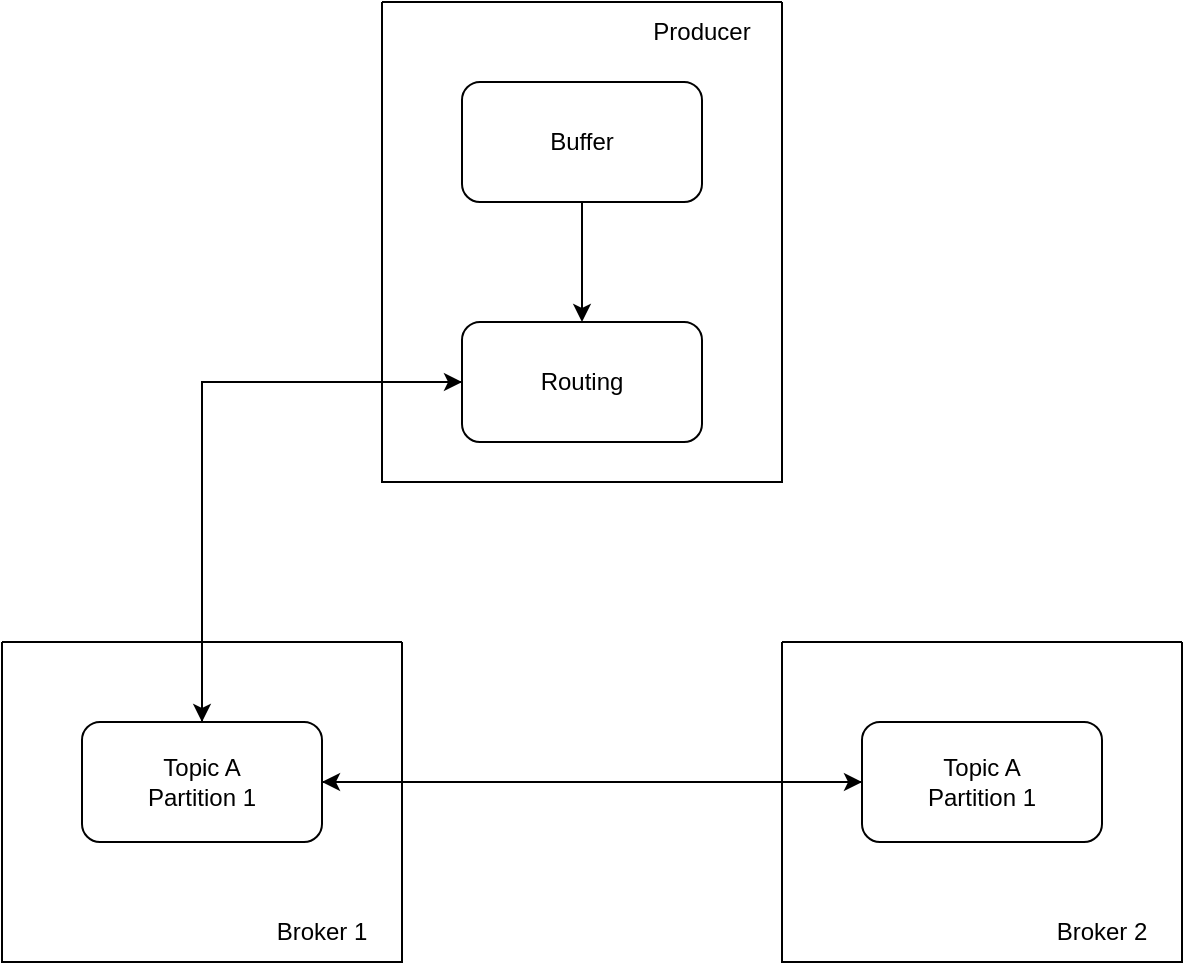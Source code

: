 <mxfile version="24.2.2" type="device">
  <diagram id="bc47vRQSer-DN1HRI0ml" name="Page-1">
    <mxGraphModel dx="882" dy="578" grid="1" gridSize="10" guides="1" tooltips="1" connect="1" arrows="1" fold="1" page="1" pageScale="1" pageWidth="850" pageHeight="1100" math="0" shadow="0">
      <root>
        <mxCell id="0" />
        <mxCell id="1" parent="0" />
        <mxCell id="qVao4xbg_2WPCuzyOfFB-2" value="" style="swimlane;startSize=0;" parent="1" vertex="1">
          <mxGeometry x="280" y="40" width="200" height="240" as="geometry" />
        </mxCell>
        <mxCell id="uFdhozR7a8qt9g8662nj-11" style="edgeStyle=orthogonalEdgeStyle;rounded=0;orthogonalLoop=1;jettySize=auto;html=1;exitX=0.5;exitY=1;exitDx=0;exitDy=0;entryX=0.5;entryY=0;entryDx=0;entryDy=0;" edge="1" parent="qVao4xbg_2WPCuzyOfFB-2" source="qVao4xbg_2WPCuzyOfFB-3" target="qVao4xbg_2WPCuzyOfFB-4">
          <mxGeometry relative="1" as="geometry" />
        </mxCell>
        <mxCell id="qVao4xbg_2WPCuzyOfFB-3" value="Buffer" style="rounded=1;whiteSpace=wrap;html=1;" parent="qVao4xbg_2WPCuzyOfFB-2" vertex="1">
          <mxGeometry x="40" y="40" width="120" height="60" as="geometry" />
        </mxCell>
        <mxCell id="qVao4xbg_2WPCuzyOfFB-4" value="Routing" style="rounded=1;whiteSpace=wrap;html=1;" parent="qVao4xbg_2WPCuzyOfFB-2" vertex="1">
          <mxGeometry x="40" y="160" width="120" height="60" as="geometry" />
        </mxCell>
        <mxCell id="qVao4xbg_2WPCuzyOfFB-8" value="Producer" style="text;html=1;align=center;verticalAlign=middle;whiteSpace=wrap;rounded=0;" parent="qVao4xbg_2WPCuzyOfFB-2" vertex="1">
          <mxGeometry x="120" width="80" height="30" as="geometry" />
        </mxCell>
        <mxCell id="uFdhozR7a8qt9g8662nj-1" value="" style="swimlane;startSize=0;" vertex="1" parent="1">
          <mxGeometry x="480" y="360" width="200" height="160" as="geometry" />
        </mxCell>
        <mxCell id="uFdhozR7a8qt9g8662nj-2" value="Topic A&lt;br&gt;Partition 1" style="rounded=1;whiteSpace=wrap;html=1;" vertex="1" parent="uFdhozR7a8qt9g8662nj-1">
          <mxGeometry x="40" y="40" width="120" height="60" as="geometry" />
        </mxCell>
        <mxCell id="uFdhozR7a8qt9g8662nj-3" value="Broker 2" style="text;html=1;align=center;verticalAlign=middle;whiteSpace=wrap;rounded=0;" vertex="1" parent="uFdhozR7a8qt9g8662nj-1">
          <mxGeometry x="120" y="130" width="80" height="30" as="geometry" />
        </mxCell>
        <mxCell id="uFdhozR7a8qt9g8662nj-4" value="" style="swimlane;startSize=0;" vertex="1" parent="1">
          <mxGeometry x="90" y="360" width="200" height="160" as="geometry" />
        </mxCell>
        <mxCell id="uFdhozR7a8qt9g8662nj-5" value="Topic A&lt;br&gt;Partition 1" style="rounded=1;whiteSpace=wrap;html=1;" vertex="1" parent="uFdhozR7a8qt9g8662nj-4">
          <mxGeometry x="40" y="40" width="120" height="60" as="geometry" />
        </mxCell>
        <mxCell id="uFdhozR7a8qt9g8662nj-6" value="Broker 1" style="text;html=1;align=center;verticalAlign=middle;whiteSpace=wrap;rounded=0;" vertex="1" parent="uFdhozR7a8qt9g8662nj-4">
          <mxGeometry x="120" y="130" width="80" height="30" as="geometry" />
        </mxCell>
        <mxCell id="uFdhozR7a8qt9g8662nj-7" style="edgeStyle=orthogonalEdgeStyle;rounded=0;orthogonalLoop=1;jettySize=auto;html=1;exitX=0;exitY=0.5;exitDx=0;exitDy=0;" edge="1" parent="1" source="qVao4xbg_2WPCuzyOfFB-4" target="uFdhozR7a8qt9g8662nj-5">
          <mxGeometry relative="1" as="geometry" />
        </mxCell>
        <mxCell id="uFdhozR7a8qt9g8662nj-8" style="edgeStyle=orthogonalEdgeStyle;rounded=0;orthogonalLoop=1;jettySize=auto;html=1;exitX=0.5;exitY=0;exitDx=0;exitDy=0;entryX=0;entryY=0.5;entryDx=0;entryDy=0;" edge="1" parent="1" source="uFdhozR7a8qt9g8662nj-5" target="qVao4xbg_2WPCuzyOfFB-4">
          <mxGeometry relative="1" as="geometry" />
        </mxCell>
        <mxCell id="uFdhozR7a8qt9g8662nj-9" style="edgeStyle=orthogonalEdgeStyle;rounded=0;orthogonalLoop=1;jettySize=auto;html=1;exitX=1;exitY=0.5;exitDx=0;exitDy=0;entryX=0;entryY=0.5;entryDx=0;entryDy=0;" edge="1" parent="1" source="uFdhozR7a8qt9g8662nj-5" target="uFdhozR7a8qt9g8662nj-2">
          <mxGeometry relative="1" as="geometry" />
        </mxCell>
        <mxCell id="uFdhozR7a8qt9g8662nj-10" style="edgeStyle=orthogonalEdgeStyle;rounded=0;orthogonalLoop=1;jettySize=auto;html=1;exitX=0;exitY=0.5;exitDx=0;exitDy=0;" edge="1" parent="1" source="uFdhozR7a8qt9g8662nj-2" target="uFdhozR7a8qt9g8662nj-5">
          <mxGeometry relative="1" as="geometry" />
        </mxCell>
      </root>
    </mxGraphModel>
  </diagram>
</mxfile>
